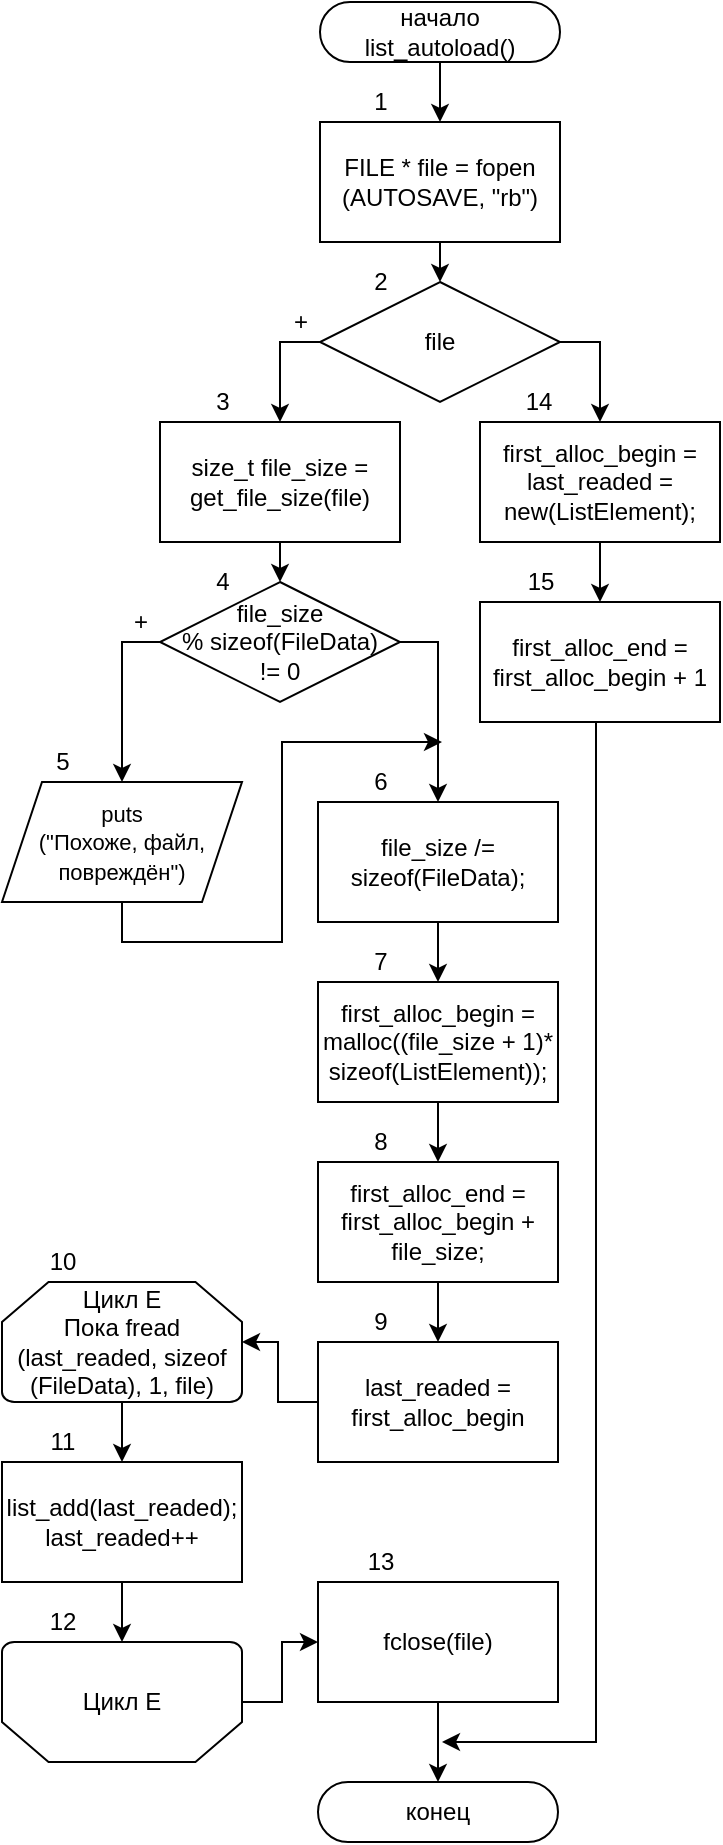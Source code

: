 <mxfile compressed="false" version="14.4.3" type="device">
  <diagram id="uBbau7ussQgPSl02ERnx" name="Page-1">
    <mxGraphModel dx="431" dy="248" grid="1" gridSize="10" guides="1" tooltips="1" connect="1" arrows="1" fold="1" page="1" pageScale="1" pageWidth="827" pageHeight="1169" math="0" shadow="0">
      <root>
        <mxCell id="0" />
        <mxCell id="1" parent="0" />
        <mxCell id="326" value="начало&lt;br&gt;list_autoload()" style="rounded=1;whiteSpace=wrap;html=1;arcSize=50;" parent="1" vertex="1">
          <mxGeometry x="169" y="10" width="120" height="30" as="geometry" />
        </mxCell>
        <mxCell id="327" value="конец" style="rounded=1;whiteSpace=wrap;html=1;arcSize=50;" parent="1" vertex="1">
          <mxGeometry x="168" y="900" width="120" height="30" as="geometry" />
        </mxCell>
        <mxCell id="GqXOt48txeW3KpUQFtL7-344" style="edgeStyle=orthogonalEdgeStyle;rounded=0;orthogonalLoop=1;jettySize=auto;html=1;exitX=1;exitY=0.5;exitDx=0;exitDy=0;entryX=0.5;entryY=0;entryDx=0;entryDy=0;" parent="1" source="325" target="GqXOt48txeW3KpUQFtL7-343" edge="1">
          <mxGeometry relative="1" as="geometry" />
        </mxCell>
        <mxCell id="325" value="file" style="rhombus;whiteSpace=wrap;html=1;rounded=0;" parent="1" vertex="1">
          <mxGeometry x="169" y="150" width="120" height="60" as="geometry" />
        </mxCell>
        <mxCell id="323" value="fclose(file)" style="rounded=0;whiteSpace=wrap;html=1;" parent="1" vertex="1">
          <mxGeometry x="168" y="800" width="120" height="60" as="geometry" />
        </mxCell>
        <mxCell id="328" style="edgeStyle=orthogonalEdgeStyle;rounded=0;orthogonalLoop=1;jettySize=auto;html=1;exitX=0.5;exitY=1;exitDx=0;exitDy=0;entryX=0.5;entryY=0;entryDx=0;entryDy=0;" parent="1" source="323" target="327" edge="1">
          <mxGeometry relative="1" as="geometry">
            <Array as="points" />
            <mxPoint x="217" y="870" as="sourcePoint" />
          </mxGeometry>
        </mxCell>
        <mxCell id="321" value="Цикл E&lt;br&gt;Пока fread (last_readed, sizeof (FileData), 1, file)" style="strokeWidth=1;html=1;shape=mxgraph.flowchart.loop_limit;whiteSpace=wrap;flipV=0;" parent="1" vertex="1">
          <mxGeometry x="10" y="650" width="120" height="60" as="geometry" />
        </mxCell>
        <mxCell id="art5ghKt0r76ROFjkYto-346" style="edgeStyle=orthogonalEdgeStyle;rounded=0;orthogonalLoop=1;jettySize=auto;html=1;exitX=1;exitY=0.5;exitDx=0;exitDy=0;exitPerimeter=0;entryX=0;entryY=0.5;entryDx=0;entryDy=0;" parent="1" source="322" target="323" edge="1">
          <mxGeometry relative="1" as="geometry" />
        </mxCell>
        <mxCell id="322" value="Цикл E" style="strokeWidth=1;html=1;shape=mxgraph.flowchart.loop_limit;whiteSpace=wrap;flipV=1;" parent="1" vertex="1">
          <mxGeometry x="10" y="830" width="120" height="60" as="geometry" />
        </mxCell>
        <mxCell id="320" value="list_add(last_readed);&lt;br&gt;last_readed++" style="rounded=0;whiteSpace=wrap;html=1;" parent="1" vertex="1">
          <mxGeometry x="10" y="740" width="120" height="60" as="geometry" />
        </mxCell>
        <mxCell id="329" style="edgeStyle=orthogonalEdgeStyle;rounded=0;orthogonalLoop=1;jettySize=auto;html=1;exitX=0.5;exitY=1;exitDx=0;exitDy=0;entryX=0.5;entryY=0;entryDx=0;entryDy=0;" parent="1" source="320" target="322" edge="1">
          <mxGeometry relative="1" as="geometry" />
        </mxCell>
        <mxCell id="330" style="edgeStyle=orthogonalEdgeStyle;rounded=0;orthogonalLoop=1;jettySize=auto;html=1;exitX=0.5;exitY=1;exitDx=0;exitDy=0;entryX=0.5;entryY=0;entryDx=0;entryDy=0;" parent="1" source="321" target="320" edge="1">
          <mxGeometry relative="1" as="geometry" />
        </mxCell>
        <mxCell id="GqXOt48txeW3KpUQFtL7-349" value="" style="edgeStyle=orthogonalEdgeStyle;rounded=0;orthogonalLoop=1;jettySize=auto;html=1;" parent="1" source="319" target="GqXOt48txeW3KpUQFtL7-348" edge="1">
          <mxGeometry relative="1" as="geometry" />
        </mxCell>
        <mxCell id="319" value="file_size /= sizeof(FileData);" style="rounded=0;whiteSpace=wrap;html=1;" parent="1" vertex="1">
          <mxGeometry x="168" y="410" width="120" height="60" as="geometry" />
        </mxCell>
        <mxCell id="art5ghKt0r76ROFjkYto-349" style="edgeStyle=orthogonalEdgeStyle;rounded=0;orthogonalLoop=1;jettySize=auto;html=1;exitX=1;exitY=0.5;exitDx=0;exitDy=0;entryX=0.5;entryY=0;entryDx=0;entryDy=0;" parent="1" source="318" target="319" edge="1">
          <mxGeometry relative="1" as="geometry">
            <Array as="points">
              <mxPoint x="228" y="330" />
            </Array>
          </mxGeometry>
        </mxCell>
        <mxCell id="art5ghKt0r76ROFjkYto-350" style="edgeStyle=orthogonalEdgeStyle;rounded=0;orthogonalLoop=1;jettySize=auto;html=1;exitX=0;exitY=0.5;exitDx=0;exitDy=0;entryX=0.5;entryY=0;entryDx=0;entryDy=0;" parent="1" source="318" target="317" edge="1">
          <mxGeometry relative="1" as="geometry">
            <Array as="points">
              <mxPoint x="70" y="330" />
            </Array>
          </mxGeometry>
        </mxCell>
        <mxCell id="318" value="file_size&lt;br&gt;% sizeof(FileData)&lt;br&gt;!= 0" style="rhombus;whiteSpace=wrap;html=1;rounded=0;" parent="1" vertex="1">
          <mxGeometry x="89" y="300" width="120" height="60" as="geometry" />
        </mxCell>
        <mxCell id="art5ghKt0r76ROFjkYto-351" style="edgeStyle=orthogonalEdgeStyle;rounded=0;orthogonalLoop=1;jettySize=auto;html=1;exitX=0.5;exitY=1;exitDx=0;exitDy=0;" parent="1" edge="1" source="317">
          <mxGeometry relative="1" as="geometry">
            <mxPoint x="230" y="380" as="targetPoint" />
            <mxPoint x="45" y="460" as="sourcePoint" />
            <Array as="points">
              <mxPoint x="70" y="480" />
              <mxPoint x="150" y="480" />
              <mxPoint x="150" y="380" />
            </Array>
          </mxGeometry>
        </mxCell>
        <mxCell id="317" value="&lt;font style=&quot;font-size: 11px&quot;&gt;puts&lt;br&gt;(&quot;Похоже, файл, повреждён&quot;)&lt;/font&gt;" style="shape=parallelogram;perimeter=parallelogramPerimeter;whiteSpace=wrap;html=1;fixedSize=1;fontFamily=Helvetica;fontSize=12;fontColor=#000000;align=center;strokeColor=#000000;fillColor=#ffffff;" parent="1" vertex="1">
          <mxGeometry x="10" y="400" width="120" height="60" as="geometry" />
        </mxCell>
        <mxCell id="316" value="size_t file_size = get_file_size(file)" style="rounded=0;whiteSpace=wrap;html=1;" parent="1" vertex="1">
          <mxGeometry x="89" y="220" width="120" height="60" as="geometry" />
        </mxCell>
        <mxCell id="336" style="edgeStyle=orthogonalEdgeStyle;rounded=0;orthogonalLoop=1;jettySize=auto;html=1;exitX=0.5;exitY=1;exitDx=0;exitDy=0;entryX=0.5;entryY=0;entryDx=0;entryDy=0;" parent="1" source="316" target="318" edge="1">
          <mxGeometry relative="1" as="geometry" />
        </mxCell>
        <mxCell id="324" value="first_alloc_end = first_alloc_begin + 1" style="rounded=0;whiteSpace=wrap;html=1;" parent="1" vertex="1">
          <mxGeometry x="249" y="310" width="120" height="60" as="geometry" />
        </mxCell>
        <mxCell id="337" style="edgeStyle=orthogonalEdgeStyle;rounded=0;orthogonalLoop=1;jettySize=auto;html=1;exitX=0.5;exitY=1;exitDx=0;exitDy=0;" parent="1" edge="1" source="324">
          <mxGeometry relative="1" as="geometry">
            <Array as="points">
              <mxPoint x="307" y="370" />
              <mxPoint x="307" y="880" />
            </Array>
            <mxPoint x="230" y="880" as="targetPoint" />
            <mxPoint x="307" y="360" as="sourcePoint" />
          </mxGeometry>
        </mxCell>
        <mxCell id="338" style="edgeStyle=orthogonalEdgeStyle;rounded=0;orthogonalLoop=1;jettySize=auto;html=1;exitX=0;exitY=0.5;exitDx=0;exitDy=0;entryX=0.5;entryY=0;entryDx=0;entryDy=0;" parent="1" source="325" target="316" edge="1">
          <mxGeometry relative="1" as="geometry">
            <Array as="points">
              <mxPoint x="149" y="180" />
            </Array>
            <mxPoint x="159" y="220" as="targetPoint" />
          </mxGeometry>
        </mxCell>
        <mxCell id="315" value="FILE * file = fopen&lt;br&gt;(AUTOSAVE, &quot;rb&quot;)" style="rounded=0;whiteSpace=wrap;html=1;" parent="1" vertex="1">
          <mxGeometry x="169" y="70" width="120" height="60" as="geometry" />
        </mxCell>
        <mxCell id="340" style="edgeStyle=orthogonalEdgeStyle;rounded=0;orthogonalLoop=1;jettySize=auto;html=1;exitX=0.5;exitY=1;exitDx=0;exitDy=0;entryX=0.5;entryY=0;entryDx=0;entryDy=0;" parent="1" source="315" target="325" edge="1">
          <mxGeometry relative="1" as="geometry" />
        </mxCell>
        <mxCell id="341" style="edgeStyle=orthogonalEdgeStyle;rounded=0;orthogonalLoop=1;jettySize=auto;html=1;exitX=0.5;exitY=1;exitDx=0;exitDy=0;entryX=0.5;entryY=0;entryDx=0;entryDy=0;" parent="1" source="326" target="315" edge="1">
          <mxGeometry relative="1" as="geometry" />
        </mxCell>
        <mxCell id="GqXOt48txeW3KpUQFtL7-345" style="edgeStyle=orthogonalEdgeStyle;rounded=0;orthogonalLoop=1;jettySize=auto;html=1;exitX=0.5;exitY=1;exitDx=0;exitDy=0;" parent="1" source="GqXOt48txeW3KpUQFtL7-343" target="324" edge="1">
          <mxGeometry relative="1" as="geometry" />
        </mxCell>
        <mxCell id="GqXOt48txeW3KpUQFtL7-343" value="first_alloc_begin = last_readed = new(ListElement);" style="rounded=0;whiteSpace=wrap;html=1;" parent="1" vertex="1">
          <mxGeometry x="249" y="220" width="120" height="60" as="geometry" />
        </mxCell>
        <mxCell id="GqXOt48txeW3KpUQFtL7-353" style="edgeStyle=orthogonalEdgeStyle;rounded=0;orthogonalLoop=1;jettySize=auto;html=1;exitX=0.5;exitY=1;exitDx=0;exitDy=0;entryX=0.5;entryY=0;entryDx=0;entryDy=0;" parent="1" target="GqXOt48txeW3KpUQFtL7-351" edge="1">
          <mxGeometry relative="1" as="geometry">
            <mxPoint x="228.0" y="560" as="sourcePoint" />
          </mxGeometry>
        </mxCell>
        <mxCell id="GqXOt48txeW3KpUQFtL7-348" value="first_alloc_begin = malloc((file_size + 1)* sizeof(ListElement));&lt;span&gt;&lt;br&gt;&lt;/span&gt;" style="whiteSpace=wrap;html=1;rounded=0;" parent="1" vertex="1">
          <mxGeometry x="168" y="500" width="120" height="60" as="geometry" />
        </mxCell>
        <mxCell id="GqXOt48txeW3KpUQFtL7-354" style="edgeStyle=orthogonalEdgeStyle;rounded=0;orthogonalLoop=1;jettySize=auto;html=1;exitX=0.5;exitY=1;exitDx=0;exitDy=0;entryX=0.5;entryY=0;entryDx=0;entryDy=0;" parent="1" source="GqXOt48txeW3KpUQFtL7-351" target="GqXOt48txeW3KpUQFtL7-352" edge="1">
          <mxGeometry relative="1" as="geometry" />
        </mxCell>
        <mxCell id="GqXOt48txeW3KpUQFtL7-351" value="first_alloc_end = first_alloc_begin + file_size;&lt;span&gt;&lt;br&gt;&lt;/span&gt;" style="whiteSpace=wrap;html=1;rounded=0;" parent="1" vertex="1">
          <mxGeometry x="168" y="590" width="120" height="60" as="geometry" />
        </mxCell>
        <mxCell id="art5ghKt0r76ROFjkYto-345" style="edgeStyle=orthogonalEdgeStyle;rounded=0;orthogonalLoop=1;jettySize=auto;html=1;exitX=0;exitY=0.5;exitDx=0;exitDy=0;entryX=1;entryY=0.5;entryDx=0;entryDy=0;entryPerimeter=0;" parent="1" source="GqXOt48txeW3KpUQFtL7-352" target="321" edge="1">
          <mxGeometry relative="1" as="geometry" />
        </mxCell>
        <mxCell id="GqXOt48txeW3KpUQFtL7-352" value="last_readed = first_alloc_begin&lt;span&gt;&lt;br&gt;&lt;/span&gt;" style="whiteSpace=wrap;html=1;rounded=0;" parent="1" vertex="1">
          <mxGeometry x="168" y="680" width="120" height="60" as="geometry" />
        </mxCell>
        <mxCell id="GqXOt48txeW3KpUQFtL7-356" value="+" style="text;html=1;align=center;verticalAlign=middle;resizable=0;points=[];autosize=1;" parent="1" vertex="1">
          <mxGeometry x="149" y="160" width="20" height="20" as="geometry" />
        </mxCell>
        <mxCell id="GqXOt48txeW3KpUQFtL7-357" value="+" style="text;html=1;align=center;verticalAlign=middle;resizable=0;points=[];autosize=1;" parent="1" vertex="1">
          <mxGeometry x="69" y="310" width="20" height="20" as="geometry" />
        </mxCell>
        <mxCell id="HVRr9GG7JrCG0hg2HWq2-344" value="1" style="text;html=1;align=center;verticalAlign=middle;resizable=0;points=[];autosize=1;" vertex="1" parent="1">
          <mxGeometry x="189" y="50" width="20" height="20" as="geometry" />
        </mxCell>
        <mxCell id="HVRr9GG7JrCG0hg2HWq2-345" value="2" style="text;html=1;align=center;verticalAlign=middle;resizable=0;points=[];autosize=1;" vertex="1" parent="1">
          <mxGeometry x="189" y="140" width="20" height="20" as="geometry" />
        </mxCell>
        <mxCell id="HVRr9GG7JrCG0hg2HWq2-346" value="3" style="text;html=1;align=center;verticalAlign=middle;resizable=0;points=[];autosize=1;" vertex="1" parent="1">
          <mxGeometry x="110" y="200" width="20" height="20" as="geometry" />
        </mxCell>
        <mxCell id="HVRr9GG7JrCG0hg2HWq2-347" value="4" style="text;html=1;align=center;verticalAlign=middle;resizable=0;points=[];autosize=1;" vertex="1" parent="1">
          <mxGeometry x="110" y="290" width="20" height="20" as="geometry" />
        </mxCell>
        <mxCell id="HVRr9GG7JrCG0hg2HWq2-348" value="14" style="text;html=1;align=center;verticalAlign=middle;resizable=0;points=[];autosize=1;" vertex="1" parent="1">
          <mxGeometry x="263" y="200" width="30" height="20" as="geometry" />
        </mxCell>
        <mxCell id="HVRr9GG7JrCG0hg2HWq2-349" value="15" style="text;html=1;align=center;verticalAlign=middle;resizable=0;points=[];autosize=1;" vertex="1" parent="1">
          <mxGeometry x="264" y="290" width="30" height="20" as="geometry" />
        </mxCell>
        <mxCell id="HVRr9GG7JrCG0hg2HWq2-350" value="5" style="text;html=1;align=center;verticalAlign=middle;resizable=0;points=[];autosize=1;" vertex="1" parent="1">
          <mxGeometry x="30" y="380" width="20" height="20" as="geometry" />
        </mxCell>
        <mxCell id="HVRr9GG7JrCG0hg2HWq2-351" value="6" style="text;html=1;align=center;verticalAlign=middle;resizable=0;points=[];autosize=1;" vertex="1" parent="1">
          <mxGeometry x="189" y="390" width="20" height="20" as="geometry" />
        </mxCell>
        <mxCell id="HVRr9GG7JrCG0hg2HWq2-352" value="7" style="text;html=1;align=center;verticalAlign=middle;resizable=0;points=[];autosize=1;" vertex="1" parent="1">
          <mxGeometry x="189" y="480" width="20" height="20" as="geometry" />
        </mxCell>
        <mxCell id="HVRr9GG7JrCG0hg2HWq2-353" value="8" style="text;html=1;align=center;verticalAlign=middle;resizable=0;points=[];autosize=1;" vertex="1" parent="1">
          <mxGeometry x="189" y="570" width="20" height="20" as="geometry" />
        </mxCell>
        <mxCell id="HVRr9GG7JrCG0hg2HWq2-354" value="9" style="text;html=1;align=center;verticalAlign=middle;resizable=0;points=[];autosize=1;" vertex="1" parent="1">
          <mxGeometry x="189" y="660" width="20" height="20" as="geometry" />
        </mxCell>
        <mxCell id="HVRr9GG7JrCG0hg2HWq2-355" value="10" style="text;html=1;align=center;verticalAlign=middle;resizable=0;points=[];autosize=1;" vertex="1" parent="1">
          <mxGeometry x="25" y="630" width="30" height="20" as="geometry" />
        </mxCell>
        <mxCell id="HVRr9GG7JrCG0hg2HWq2-356" value="11" style="text;html=1;align=center;verticalAlign=middle;resizable=0;points=[];autosize=1;" vertex="1" parent="1">
          <mxGeometry x="25" y="720" width="30" height="20" as="geometry" />
        </mxCell>
        <mxCell id="HVRr9GG7JrCG0hg2HWq2-357" value="12" style="text;html=1;align=center;verticalAlign=middle;resizable=0;points=[];autosize=1;" vertex="1" parent="1">
          <mxGeometry x="25" y="810" width="30" height="20" as="geometry" />
        </mxCell>
        <mxCell id="HVRr9GG7JrCG0hg2HWq2-358" value="13" style="text;html=1;align=center;verticalAlign=middle;resizable=0;points=[];autosize=1;" vertex="1" parent="1">
          <mxGeometry x="184" y="780" width="30" height="20" as="geometry" />
        </mxCell>
      </root>
    </mxGraphModel>
  </diagram>
</mxfile>

